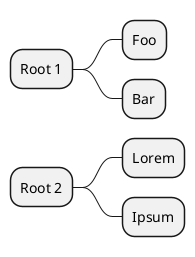 @startmindmap
* Root 1
** Foo
** Bar
* Root 2
** Lorem
** Ipsum
@endmindmap

plantuml
@startmindmap
skinparam backgroundColor #EEEBDC
* Turismo Mundial \nAño 2018
 ** 2.5k millones de turistas
 ** Puestos de trabajo directos
  *** 300 mil millones 
 **  1 de cada 11 
* del PBI mundial
 ** 10.5 %
 ** 8.8 K millones de dólares.
@endmindmap 
